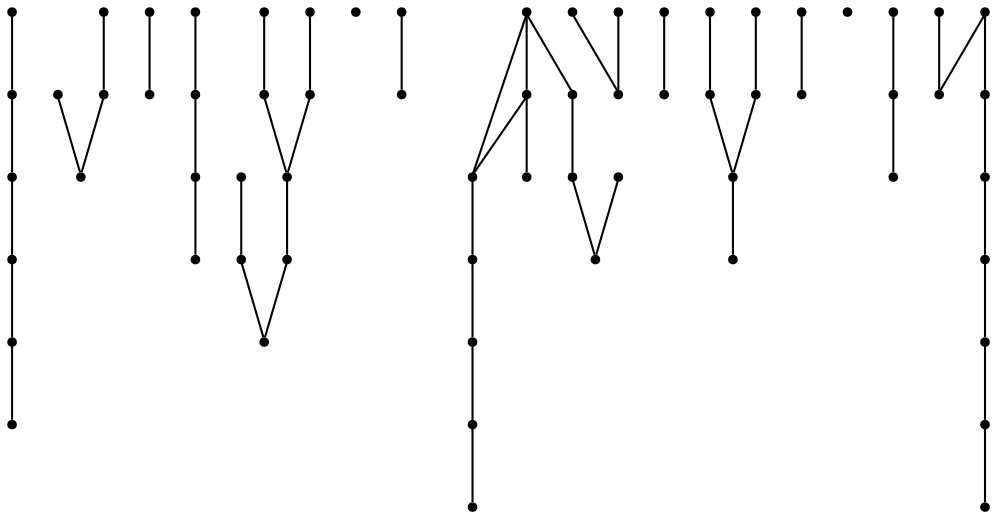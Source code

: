 graph {
  node [shape=point,comment="{\"directed\":false,\"doi\":\"10.1007/978-3-030-92931-2_11\",\"figure\":\"13 (7)\"}"]

  v0 [pos="667.8292811431829,556.0469701938262"]
  v1 [pos="667.8292811431829,574.7247579780544"]
  v2 [pos="667.8292811431829,602.7411853038434"]
  v3 [pos="667.8292811431829,621.4188459127948"]
  v4 [pos="667.8292811431829,640.0966336970232"]
  v5 [pos="667.8292811431829,658.774357893613"]
  v6 [pos="639.8121289228601,521.0252517168253"]
  v7 [pos="639.8121289228601,549.0417744240717"]
  v8 [pos="639.8121289228601,586.3968730852404"]
  v9 [pos="635.142863205512,677.4521456778413"]
  v10 [pos="621.1341758156195,521.0252517168253"]
  v11 [pos="621.1341758156195,549.0419015993484"]
  v12 [pos="616.4649100982713,586.3969366728788"]
  v13 [pos="602.4561591199613,677.4521456778413"]
  v14 [pos="588.4478532605751,640.0966972846616"]
  v15 [pos="593.117405125803,658.7744214812515"]
  v16 [pos="565.0961196583298,598.0698148317254"]
  v17 [pos="555.7614353229042,556.0469066061878"]
  v18 [pos="555.7614353229042,574.7246308027777"]
  v19 [pos="546.4181029626716,598.0698148317254"]
  v20 [pos="509.0662823040275,556.0469701938262"]
  v21 [pos="513.7318598931492,598.0698148317254"]
  v22 [pos="513.7317963047315,640.0966972846616"]
  v23 [pos="509.0662823040275,574.7246943904161"]
  v24 [pos="499.72334737140557,658.7744214812515"]
  v25 [pos="499.72334737140557,686.7910713637746"]
  v26 [pos="476.37589009025044,598.0698148317254"]
  v27 [pos="476.37589009025044,724.1506688503587"]
  v28 [pos="471.70641771054466,644.7682267258756"]
  v29 [pos="471.7063859163359,672.7848130207603"]
  v30 [pos="471.7063859163359,616.7515132557139"]
  v31 [pos="453.0281943525289,511.68626244325355"]
  v32 [pos="434.3502412452883,672.7848130207603"]
  v33 [pos="453.0281943525289,530.3639866398435"]
  v34 [pos="453.0281943525289,558.3807001100051"]
  v35 [pos="434.3502412452883,640.0966972846616"]
  v36 [pos="439.01992028735157,724.1506688503587"]
  v37 [pos="429.6809437337313,598.0698148317254"]
  v38 [pos="396.9942714423895,556.0469066061878"]
  v39 [pos="401.6639822786616,640.0966972846616"]
  v40 [pos="406.33348645257615,658.7744850688898"]
  v41 [pos="406.33348645257615,677.4522092654797"]
  v42 [pos="406.33348645257615,705.4730241383168"]
  v43 [pos="396.9942714423895,574.7246308027777"]
  v44 [pos="387.65109805320117,598.0698148317254"]
  v45 [pos="350.29935688007924,556.0469066061878"]
  v46 [pos="350.2951600445112,598.0698148317254"]
  v47 [pos="350.29935688007924,574.7247579780544"]
  v48 [pos="345.6258625329541,640.0966972846616"]
  v49 [pos="331.6172069372706,598.0698148317254"]
  v50 [pos="312.93925383003005,598.0698148317254"]
  v51 [pos="312.9391902416123,658.7744214812515"]
  v52 [pos="294.26130072278954,572.3890568450859"]
  v53 [pos="294.26126892858065,609.7463174859595"]
  v54 [pos="289.59200321123245,647.101893054416"]
  v55 [pos="275.5833158213401,609.7463810735978"]
  v56 [pos="280.2529948634033,677.4521456778413"]
  v57 [pos="266.2445379815251,591.0685932893696"]
  v58 [pos="256.90530707423403,677.4521456778413"]
  v59 [pos="238.22732217278462,556.0469066061878"]
  v60 [pos="238.22732217278462,677.4520185025644"]
  v61 [pos="238.22732217278462,574.7247579780544"]
  v62 [pos="238.22732217278462,602.7409945409281"]
  v63 [pos="238.22732217278462,621.4187823251565"]
  v64 [pos="238.22732217278462,640.0965701093847"]
  v65 [pos="238.22732217278462,658.7742943059745"]

  v65 -- v60 [id="-3",pos="238.22732217278462,658.7742943059745 238.22732217278462,677.4520185025644 238.22732217278462,677.4520185025644 238.22732217278462,677.4520185025644"]
  v64 -- v65 [id="-5",pos="238.22732217278462,640.0965701093847 238.22732217278462,658.7742943059745 238.22732217278462,658.7742943059745 238.22732217278462,658.7742943059745"]
  v63 -- v64 [id="-7",pos="238.22732217278462,621.4187823251565 238.22732217278462,640.0965701093847 238.22732217278462,640.0965701093847 238.22732217278462,640.0965701093847"]
  v62 -- v63 [id="-9",pos="238.22732217278462,602.7409945409281 238.22732217278462,621.4187823251565 238.22732217278462,621.4187823251565 238.22732217278462,621.4187823251565"]
  v59 -- v61 [id="-14",pos="238.22732217278462,556.0469066061878 238.22732217278462,574.7247579780544 238.22732217278462,574.7247579780544 238.22732217278462,574.7247579780544"]
  v60 -- v58 [id="-17",pos="238.22732217278462,677.4520185025644 256.90530707423403,677.4521456778413 256.90530707423403,677.4521456778413 256.90530707423403,677.4521456778413"]
  v0 -- v1 [id="-23",pos="667.8292811431829,556.0469701938262 667.8292811431829,574.7247579780544 667.8292811431829,574.7247579780544 667.8292811431829,574.7247579780544"]
  v57 -- v55 [id="-25",pos="266.2445379815251,591.0685932893696 275.5833158213401,609.7463810735978 275.5833158213401,609.7463810735978 275.5833158213401,609.7463810735978"]
  v55 -- v53 [id="-33",pos="275.5833158213401,609.7463810735978 294.26126892858065,609.7463174859595 294.26126892858065,609.7463174859595 294.26126892858065,609.7463174859595"]
  v2 -- v3 [id="-39",pos="667.8292811431829,602.7411853038434 667.8292811431829,621.4188459127948 667.8292811431829,621.4188459127948 667.8292811431829,621.4188459127948"]
  v3 -- v4 [id="-45",pos="667.8292811431829,621.4188459127948 667.8292811431829,640.0966336970232 667.8292811431829,640.0966336970232 667.8292811431829,640.0966336970232"]
  v4 -- v5 [id="-52",pos="667.8292811431829,640.0966336970232 667.8292811431829,658.774357893613 667.8292811431829,658.774357893613 667.8292811431829,658.774357893613"]
  v50 -- v49 [id="-55",pos="312.93925383003005,598.0698148317254 331.6172069372706,598.0698148317254 331.6172069372706,598.0698148317254 331.6172069372706,598.0698148317254"]
  v49 -- v46 [id="-59",pos="331.6172069372706,598.0698148317254 350.2951600445112,598.0698148317254 350.2951600445112,598.0698148317254 350.2951600445112,598.0698148317254"]
  v45 -- v47 [id="-64",pos="350.29935688007924,556.0469066061878 350.29935688007924,574.7247579780544 350.29935688007924,574.7247579780544 350.29935688007924,574.7247579780544"]
  v46 -- v44 [id="-67",pos="350.2951600445112,598.0698148317254 364.30386333150796,602.7392458808728 364.30386333150796,602.7392458808728 364.30386333150796,602.7392458808728 387.65109805320117,598.0698148317254 387.65109805320117,598.0698148317254 387.65109805320117,598.0698148317254"]
  v38 -- v43 [id="-82",pos="396.9942714423895,556.0469066061878 396.9942714423895,574.7246308027777 396.9942714423895,574.7246308027777 396.9942714423895,574.7246308027777"]
  v40 -- v41 [id="-88",pos="406.33348645257615,658.7744850688898 406.33348645257615,677.4522092654797 406.33348645257615,677.4522092654797 406.33348645257615,677.4522092654797"]
  v39 -- v40 [id="-90",pos="401.6639822786616,640.0966972846616 406.33348645257615,658.7744850688898 406.33348645257615,658.7744850688898 406.33348645257615,658.7744850688898"]
  v10 -- v6 [id="-94",pos="621.1341758156195,521.0252517168253 639.8121289228601,521.0252517168253 639.8121289228601,521.0252517168253 639.8121289228601,521.0252517168253"]
  v11 -- v7 [id="-95",pos="621.1341758156195,549.0419015993484 639.8121289228601,549.0417744240717 639.8121289228601,549.0417744240717 639.8121289228601,549.0417744240717"]
  v32 -- v29 [id="-106",pos="434.3502412452883,672.7848130207603 471.7063859163359,672.7848130207603 471.7063859163359,672.7848130207603 471.7063859163359,672.7848130207603"]
  v31 -- v33 [id="-120",pos="453.0281943525289,511.68626244325355 453.0281943525289,530.3639866398435 453.0281943525289,530.3639866398435 453.0281943525289,530.3639866398435"]
  v20 -- v23 [id="-158",pos="509.0662823040275,556.0469701938262 509.0662823040275,574.7246943904161 509.0662823040275,574.7246943904161 509.0662823040275,574.7246943904161"]
  v21 -- v19 [id="-161",pos="513.7318598931492,598.0698148317254 523.0708205496651,602.7392458808728 523.0708205496651,602.7392458808728 523.0708205496651,602.7392458808728 546.4181029626716,598.0698148317254 546.4181029626716,598.0698148317254 546.4181029626716,598.0698148317254"]
  v19 -- v16 [id="-167",pos="546.4181029626716,598.0698148317254 565.0961196583298,598.0698148317254 565.0961196583298,598.0698148317254 565.0961196583298,598.0698148317254"]
  v17 -- v18 [id="-171",pos="555.7614353229042,556.0469066061878 555.7614353229042,574.7246308027777 555.7614353229042,574.7246308027777 555.7614353229042,574.7246308027777"]
  v14 -- v15 [id="-175",pos="588.4478532605751,640.0966972846616 593.117405125803,658.7744214812515 593.117405125803,658.7744214812515 593.117405125803,658.7744214812515"]
  v15 -- v13 [id="-180",pos="593.117405125803,658.7744214812515 602.4561591199613,677.4521456778413 602.4561591199613,677.4521456778413 602.4561591199613,677.4521456778413"]
  v62 -- v61 [id="-11",pos="238.22732217278462,602.7409945409281 238.22732217278462,574.7247579780544 238.22732217278462,574.7247579780544 238.22732217278462,574.7247579780544"]
  v58 -- v56 [id="-20",pos="256.90530707423403,677.4521456778413 280.2529948634033,677.4521456778413 280.2529948634033,677.4521456778413 280.2529948634033,677.4521456778413"]
  v1 -- v2 [id="-34",pos="667.8292811431829,574.7247579780544 667.8292811431829,602.7411853038434 667.8292811431829,602.7411853038434 667.8292811431829,602.7411853038434"]
  v54 -- v51 [id="-37",pos="289.59200321123245,647.101893054416 312.9391902416123,658.7744214812515 312.9391902416123,658.7744214812515 312.9391902416123,658.7744214812515"]
  v47 -- v46 [id="-62",pos="350.29935688007924,574.7247579780544 350.2951600445112,598.0698148317254 350.2951600445112,598.0698148317254 350.2951600445112,598.0698148317254"]
  v6 -- v7 [id="-68",pos="639.8121289228601,521.0252517168253 639.8121289228601,549.0417744240717 639.8121289228601,549.0417744240717 639.8121289228601,549.0417744240717"]
  v42 -- v36 [id="-84",pos="406.33348645257615,705.4730241383168 411.0029747293863,719.4813172857591 411.0029747293863,719.4813172857591 411.0029747293863,719.4813172857591 439.01992028735157,724.1506688503587 439.01992028735157,724.1506688503587 439.01992028735157,724.1506688503587"]
  v41 -- v42 [id="-86",pos="406.33348645257615,677.4522092654797 406.33348645257615,705.4730241383168 406.33348645257615,705.4730241383168 406.33348645257615,705.4730241383168"]
  v35 -- v39 [id="-98",pos="434.3502412452883,640.0966972846616 401.6639822786616,640.0966972846616 401.6639822786616,640.0966972846616 401.6639822786616,640.0966972846616"]
  v8 -- v12 [id="-103",pos="639.8121289228601,586.3968730852404 616.4649100982713,586.3969366728788 616.4649100982713,586.3969366728788 616.4649100982713,586.3969366728788"]
  v35 -- v40 [id="-104",pos="434.3502412452883,640.0966972846616 429.68095963083573,658.7767424300522 429.68095963083573,658.7767424300522 429.68095963083573,658.7767424300522 406.33348645257615,658.7744850688898 406.33348645257615,658.7744850688898 406.33348645257615,658.7744850688898"]
  v35 -- v32 [id="-108",pos="434.3502412452883,640.0966972846616 434.3502412452883,672.7848130207603 434.3502412452883,672.7848130207603 434.3502412452883,672.7848130207603"]
  v34 -- v33 [id="-117",pos="453.0281943525289,558.3807001100051 453.0281943525289,530.3639866398435 453.0281943525289,530.3639866398435 453.0281943525289,530.3639866398435"]
  v30 -- v28 [id="-131",pos="471.7063859163359,616.7515132557139 471.70641771054466,644.7682267258756 471.70641771054466,644.7682267258756 471.70641771054466,644.7682267258756"]
  v29 -- v28 [id="-135",pos="471.7063859163359,672.7848130207603 471.70641771054466,644.7682267258756 471.70641771054466,644.7682267258756 471.70641771054466,644.7682267258756"]
  v25 -- v24 [id="-149",pos="499.72334737140557,686.7910713637746 499.72334737140557,658.7744214812515 499.72334737140557,658.7744214812515 499.72334737140557,658.7744214812515"]
  v23 -- v21 [id="-156",pos="509.0662823040275,574.7246943904161 513.7318598931492,598.0698148317254 513.7318598931492,598.0698148317254 513.7318598931492,598.0698148317254"]
  v13 -- v9 [id="-166",pos="602.4561591199613,677.4521456778413 635.142863205512,677.4521456778413 635.142863205512,677.4521456778413 635.142863205512,677.4521456778413"]
  v18 -- v16 [id="-169",pos="555.7614353229042,574.7246308027777 565.0961196583298,598.0698148317254 565.0961196583298,598.0698148317254 565.0961196583298,598.0698148317254"]
  v39 -- v48 [id="-201",pos="401.6639822786616,640.0966972846616 345.6258625329541,640.0966972846616 345.6258625329541,640.0966972846616 345.6258625329541,640.0966972846616"]
  v37 -- v26 [id="-210",pos="429.6809437337313,598.0698148317254 476.37589009025044,598.0698148317254 476.37589009025044,598.0698148317254 476.37589009025044,598.0698148317254"]
  v36 -- v27 [id="-212",pos="439.01992028735157,724.1506688503587 476.37589009025044,724.1506688503587 476.37589009025044,724.1506688503587 476.37589009025044,724.1506688503587"]
  v26 -- v21 [id="-217",pos="476.37589009025044,598.0698148317254 513.7318598931492,598.0698148317254 513.7318598931492,598.0698148317254 513.7318598931492,598.0698148317254"]
}